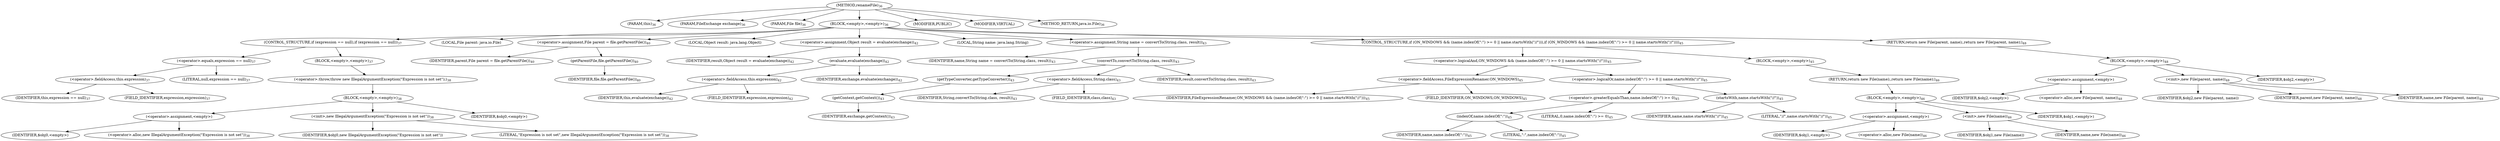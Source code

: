 digraph "renameFile" {  
"28" [label = <(METHOD,renameFile)<SUB>36</SUB>> ]
"29" [label = <(PARAM,this)<SUB>36</SUB>> ]
"30" [label = <(PARAM,FileExchange exchange)<SUB>36</SUB>> ]
"31" [label = <(PARAM,File file)<SUB>36</SUB>> ]
"32" [label = <(BLOCK,&lt;empty&gt;,&lt;empty&gt;)<SUB>36</SUB>> ]
"33" [label = <(CONTROL_STRUCTURE,if (expression == null),if (expression == null))<SUB>37</SUB>> ]
"34" [label = <(&lt;operator&gt;.equals,expression == null)<SUB>37</SUB>> ]
"35" [label = <(&lt;operator&gt;.fieldAccess,this.expression)<SUB>37</SUB>> ]
"36" [label = <(IDENTIFIER,this,expression == null)<SUB>37</SUB>> ]
"37" [label = <(FIELD_IDENTIFIER,expression,expression)<SUB>37</SUB>> ]
"38" [label = <(LITERAL,null,expression == null)<SUB>37</SUB>> ]
"39" [label = <(BLOCK,&lt;empty&gt;,&lt;empty&gt;)<SUB>37</SUB>> ]
"40" [label = <(&lt;operator&gt;.throw,throw new IllegalArgumentException(&quot;Expression is not set&quot;);)<SUB>38</SUB>> ]
"41" [label = <(BLOCK,&lt;empty&gt;,&lt;empty&gt;)<SUB>38</SUB>> ]
"42" [label = <(&lt;operator&gt;.assignment,&lt;empty&gt;)> ]
"43" [label = <(IDENTIFIER,$obj0,&lt;empty&gt;)> ]
"44" [label = <(&lt;operator&gt;.alloc,new IllegalArgumentException(&quot;Expression is not set&quot;))<SUB>38</SUB>> ]
"45" [label = <(&lt;init&gt;,new IllegalArgumentException(&quot;Expression is not set&quot;))<SUB>38</SUB>> ]
"46" [label = <(IDENTIFIER,$obj0,new IllegalArgumentException(&quot;Expression is not set&quot;))> ]
"47" [label = <(LITERAL,&quot;Expression is not set&quot;,new IllegalArgumentException(&quot;Expression is not set&quot;))<SUB>38</SUB>> ]
"48" [label = <(IDENTIFIER,$obj0,&lt;empty&gt;)> ]
"49" [label = <(LOCAL,File parent: java.io.File)> ]
"50" [label = <(&lt;operator&gt;.assignment,File parent = file.getParentFile())<SUB>40</SUB>> ]
"51" [label = <(IDENTIFIER,parent,File parent = file.getParentFile())<SUB>40</SUB>> ]
"52" [label = <(getParentFile,file.getParentFile())<SUB>40</SUB>> ]
"53" [label = <(IDENTIFIER,file,file.getParentFile())<SUB>40</SUB>> ]
"54" [label = <(LOCAL,Object result: java.lang.Object)> ]
"55" [label = <(&lt;operator&gt;.assignment,Object result = evaluate(exchange))<SUB>42</SUB>> ]
"56" [label = <(IDENTIFIER,result,Object result = evaluate(exchange))<SUB>42</SUB>> ]
"57" [label = <(evaluate,evaluate(exchange))<SUB>42</SUB>> ]
"58" [label = <(&lt;operator&gt;.fieldAccess,this.expression)<SUB>42</SUB>> ]
"59" [label = <(IDENTIFIER,this,evaluate(exchange))<SUB>42</SUB>> ]
"60" [label = <(FIELD_IDENTIFIER,expression,expression)<SUB>42</SUB>> ]
"61" [label = <(IDENTIFIER,exchange,evaluate(exchange))<SUB>42</SUB>> ]
"62" [label = <(LOCAL,String name: java.lang.String)> ]
"63" [label = <(&lt;operator&gt;.assignment,String name = convertTo(String.class, result))<SUB>43</SUB>> ]
"64" [label = <(IDENTIFIER,name,String name = convertTo(String.class, result))<SUB>43</SUB>> ]
"65" [label = <(convertTo,convertTo(String.class, result))<SUB>43</SUB>> ]
"66" [label = <(getTypeConverter,getTypeConverter())<SUB>43</SUB>> ]
"67" [label = <(getContext,getContext())<SUB>43</SUB>> ]
"68" [label = <(IDENTIFIER,exchange,getContext())<SUB>43</SUB>> ]
"69" [label = <(&lt;operator&gt;.fieldAccess,String.class)<SUB>43</SUB>> ]
"70" [label = <(IDENTIFIER,String,convertTo(String.class, result))<SUB>43</SUB>> ]
"71" [label = <(FIELD_IDENTIFIER,class,class)<SUB>43</SUB>> ]
"72" [label = <(IDENTIFIER,result,convertTo(String.class, result))<SUB>43</SUB>> ]
"73" [label = <(CONTROL_STRUCTURE,if (ON_WINDOWS &amp;&amp; (name.indexOf(&quot;:&quot;) &gt;= 0 || name.startsWith(&quot;//&quot;))),if (ON_WINDOWS &amp;&amp; (name.indexOf(&quot;:&quot;) &gt;= 0 || name.startsWith(&quot;//&quot;))))<SUB>45</SUB>> ]
"74" [label = <(&lt;operator&gt;.logicalAnd,ON_WINDOWS &amp;&amp; (name.indexOf(&quot;:&quot;) &gt;= 0 || name.startsWith(&quot;//&quot;)))<SUB>45</SUB>> ]
"75" [label = <(&lt;operator&gt;.fieldAccess,FileExpressionRenamer.ON_WINDOWS)<SUB>45</SUB>> ]
"76" [label = <(IDENTIFIER,FileExpressionRenamer,ON_WINDOWS &amp;&amp; (name.indexOf(&quot;:&quot;) &gt;= 0 || name.startsWith(&quot;//&quot;)))<SUB>45</SUB>> ]
"77" [label = <(FIELD_IDENTIFIER,ON_WINDOWS,ON_WINDOWS)<SUB>45</SUB>> ]
"78" [label = <(&lt;operator&gt;.logicalOr,name.indexOf(&quot;:&quot;) &gt;= 0 || name.startsWith(&quot;//&quot;))<SUB>45</SUB>> ]
"79" [label = <(&lt;operator&gt;.greaterEqualsThan,name.indexOf(&quot;:&quot;) &gt;= 0)<SUB>45</SUB>> ]
"80" [label = <(indexOf,name.indexOf(&quot;:&quot;))<SUB>45</SUB>> ]
"81" [label = <(IDENTIFIER,name,name.indexOf(&quot;:&quot;))<SUB>45</SUB>> ]
"82" [label = <(LITERAL,&quot;:&quot;,name.indexOf(&quot;:&quot;))<SUB>45</SUB>> ]
"83" [label = <(LITERAL,0,name.indexOf(&quot;:&quot;) &gt;= 0)<SUB>45</SUB>> ]
"84" [label = <(startsWith,name.startsWith(&quot;//&quot;))<SUB>45</SUB>> ]
"85" [label = <(IDENTIFIER,name,name.startsWith(&quot;//&quot;))<SUB>45</SUB>> ]
"86" [label = <(LITERAL,&quot;//&quot;,name.startsWith(&quot;//&quot;))<SUB>45</SUB>> ]
"87" [label = <(BLOCK,&lt;empty&gt;,&lt;empty&gt;)<SUB>45</SUB>> ]
"88" [label = <(RETURN,return new File(name);,return new File(name);)<SUB>46</SUB>> ]
"89" [label = <(BLOCK,&lt;empty&gt;,&lt;empty&gt;)<SUB>46</SUB>> ]
"90" [label = <(&lt;operator&gt;.assignment,&lt;empty&gt;)> ]
"91" [label = <(IDENTIFIER,$obj1,&lt;empty&gt;)> ]
"92" [label = <(&lt;operator&gt;.alloc,new File(name))<SUB>46</SUB>> ]
"93" [label = <(&lt;init&gt;,new File(name))<SUB>46</SUB>> ]
"94" [label = <(IDENTIFIER,$obj1,new File(name))> ]
"95" [label = <(IDENTIFIER,name,new File(name))<SUB>46</SUB>> ]
"96" [label = <(IDENTIFIER,$obj1,&lt;empty&gt;)> ]
"97" [label = <(RETURN,return new File(parent, name);,return new File(parent, name);)<SUB>48</SUB>> ]
"98" [label = <(BLOCK,&lt;empty&gt;,&lt;empty&gt;)<SUB>48</SUB>> ]
"99" [label = <(&lt;operator&gt;.assignment,&lt;empty&gt;)> ]
"100" [label = <(IDENTIFIER,$obj2,&lt;empty&gt;)> ]
"101" [label = <(&lt;operator&gt;.alloc,new File(parent, name))<SUB>48</SUB>> ]
"102" [label = <(&lt;init&gt;,new File(parent, name))<SUB>48</SUB>> ]
"103" [label = <(IDENTIFIER,$obj2,new File(parent, name))> ]
"104" [label = <(IDENTIFIER,parent,new File(parent, name))<SUB>48</SUB>> ]
"105" [label = <(IDENTIFIER,name,new File(parent, name))<SUB>48</SUB>> ]
"106" [label = <(IDENTIFIER,$obj2,&lt;empty&gt;)> ]
"107" [label = <(MODIFIER,PUBLIC)> ]
"108" [label = <(MODIFIER,VIRTUAL)> ]
"109" [label = <(METHOD_RETURN,java.io.File)<SUB>36</SUB>> ]
  "28" -> "29" 
  "28" -> "30" 
  "28" -> "31" 
  "28" -> "32" 
  "28" -> "107" 
  "28" -> "108" 
  "28" -> "109" 
  "32" -> "33" 
  "32" -> "49" 
  "32" -> "50" 
  "32" -> "54" 
  "32" -> "55" 
  "32" -> "62" 
  "32" -> "63" 
  "32" -> "73" 
  "32" -> "97" 
  "33" -> "34" 
  "33" -> "39" 
  "34" -> "35" 
  "34" -> "38" 
  "35" -> "36" 
  "35" -> "37" 
  "39" -> "40" 
  "40" -> "41" 
  "41" -> "42" 
  "41" -> "45" 
  "41" -> "48" 
  "42" -> "43" 
  "42" -> "44" 
  "45" -> "46" 
  "45" -> "47" 
  "50" -> "51" 
  "50" -> "52" 
  "52" -> "53" 
  "55" -> "56" 
  "55" -> "57" 
  "57" -> "58" 
  "57" -> "61" 
  "58" -> "59" 
  "58" -> "60" 
  "63" -> "64" 
  "63" -> "65" 
  "65" -> "66" 
  "65" -> "69" 
  "65" -> "72" 
  "66" -> "67" 
  "67" -> "68" 
  "69" -> "70" 
  "69" -> "71" 
  "73" -> "74" 
  "73" -> "87" 
  "74" -> "75" 
  "74" -> "78" 
  "75" -> "76" 
  "75" -> "77" 
  "78" -> "79" 
  "78" -> "84" 
  "79" -> "80" 
  "79" -> "83" 
  "80" -> "81" 
  "80" -> "82" 
  "84" -> "85" 
  "84" -> "86" 
  "87" -> "88" 
  "88" -> "89" 
  "89" -> "90" 
  "89" -> "93" 
  "89" -> "96" 
  "90" -> "91" 
  "90" -> "92" 
  "93" -> "94" 
  "93" -> "95" 
  "97" -> "98" 
  "98" -> "99" 
  "98" -> "102" 
  "98" -> "106" 
  "99" -> "100" 
  "99" -> "101" 
  "102" -> "103" 
  "102" -> "104" 
  "102" -> "105" 
}
